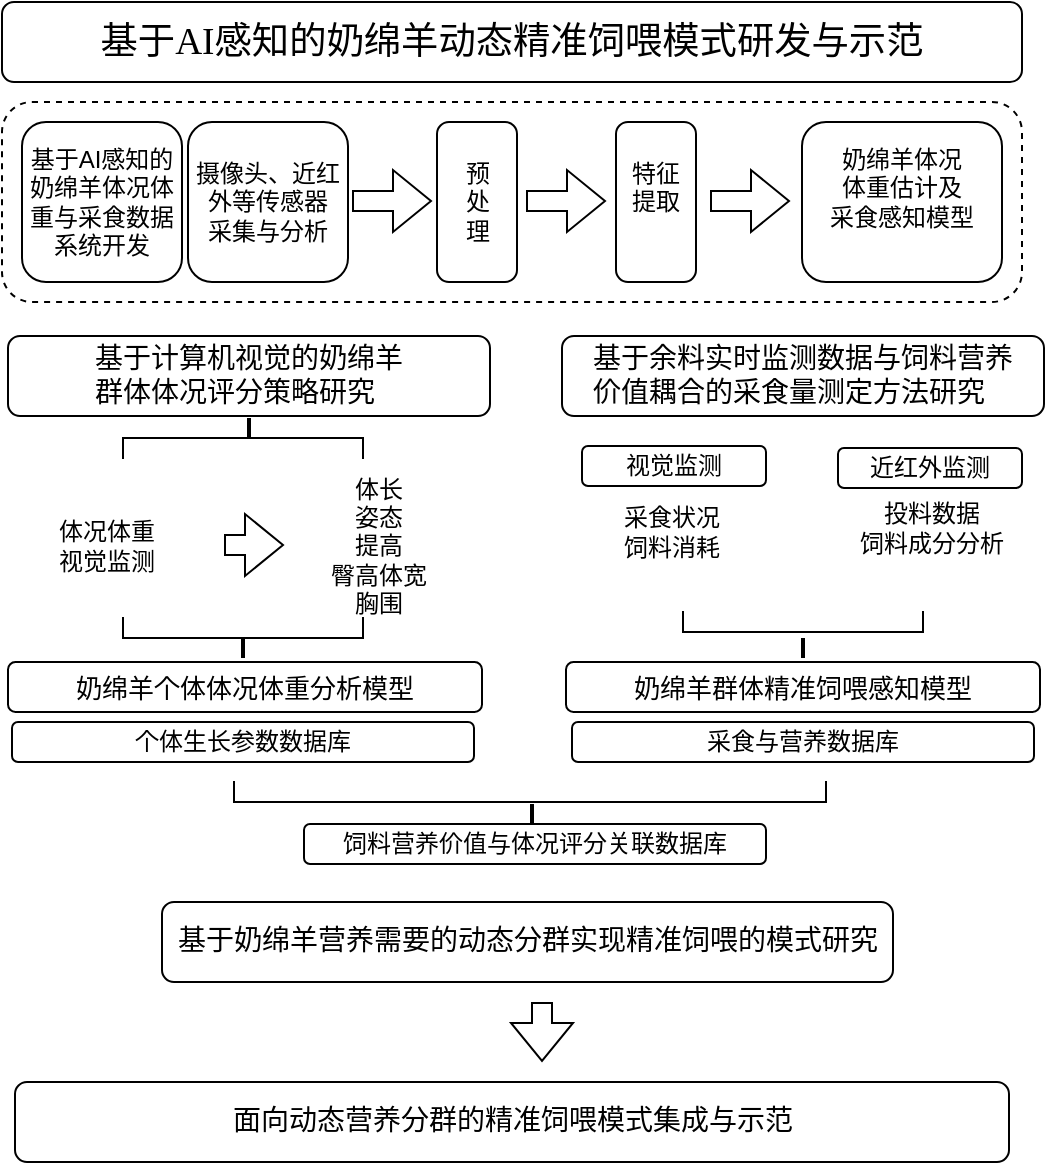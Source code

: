 <mxfile version="28.2.0">
  <diagram name="第 1 页" id="F09gpnXzHeWmiZ6hPY9C">
    <mxGraphModel dx="976" dy="629" grid="1" gridSize="10" guides="1" tooltips="1" connect="1" arrows="1" fold="1" page="1" pageScale="1" pageWidth="827" pageHeight="1169" math="0" shadow="0">
      <root>
        <mxCell id="0" />
        <mxCell id="1" parent="0" />
        <mxCell id="joFo4KZcXho3cn5Qakog-1" value="&lt;p style=&quot;margin: 0pt 0pt 0.0pt; text-align: justify; font-family: Calibri; font-size: 10.5pt;&quot; class=&quot;MsoNormal&quot;&gt;&lt;span style=&quot;font-family: 楷体; font-size: 14pt;&quot;&gt;&lt;font face=&quot;楷体&quot;&gt;基于&lt;/font&gt;&lt;font face=&quot;楷体&quot;&gt;AI感知的奶绵羊动态精准饲喂模式研发与示范&lt;/font&gt;&lt;/span&gt;&lt;/p&gt;" style="rounded=1;whiteSpace=wrap;html=1;" vertex="1" parent="1">
          <mxGeometry x="170" y="20" width="510" height="40" as="geometry" />
        </mxCell>
        <mxCell id="joFo4KZcXho3cn5Qakog-2" value="&lt;p style=&quot;margin: 0pt 0pt 0.0pt; text-align: justify; font-family: &amp;quot;Times New Roman&amp;quot;;&quot; class=&quot;MsoNormal&quot;&gt;&lt;span style=&quot;font-family: 宋体;&quot;&gt;&lt;font style=&quot;font-size: 14px;&quot;&gt;基于计算机视觉的奶绵&lt;/font&gt;&lt;/span&gt;&lt;span style=&quot;background-color: transparent; color: light-dark(rgb(0, 0, 0), rgb(255, 255, 255)); font-family: 宋体;&quot;&gt;&lt;font style=&quot;font-size: 14px;&quot;&gt;羊&lt;/font&gt;&lt;/span&gt;&lt;/p&gt;&lt;p style=&quot;margin: 0pt 0pt 0.0pt; text-align: justify; font-family: &amp;quot;Times New Roman&amp;quot;;&quot; class=&quot;MsoNormal&quot;&gt;&lt;span style=&quot;background-color: transparent; color: light-dark(rgb(0, 0, 0), rgb(255, 255, 255)); font-family: 宋体;&quot;&gt;&lt;font style=&quot;font-size: 14px;&quot;&gt;群体&lt;/font&gt;&lt;/span&gt;&lt;span style=&quot;background-color: transparent; color: light-dark(rgb(0, 0, 0), rgb(255, 255, 255)); font-family: 宋体; font-size: 14px;&quot;&gt;体况评分策略研究&lt;/span&gt;&lt;/p&gt;" style="rounded=1;whiteSpace=wrap;html=1;" vertex="1" parent="1">
          <mxGeometry x="173" y="187" width="241" height="40" as="geometry" />
        </mxCell>
        <mxCell id="joFo4KZcXho3cn5Qakog-3" value="&lt;p style=&quot;margin: 0pt 0pt 0.0pt; text-align: justify; font-family: &amp;quot;Times New Roman&amp;quot;;&quot; class=&quot;MsoNormal&quot;&gt;&lt;span style=&quot;font-family: 宋体;&quot;&gt;&lt;font style=&quot;font-size: 14px;&quot;&gt;基于余料实时监测数据与&lt;/font&gt;&lt;/span&gt;&lt;span style=&quot;font-size: 14px; font-family: 宋体; background-color: transparent; color: light-dark(rgb(0, 0, 0), rgb(255, 255, 255));&quot;&gt;饲料&lt;/span&gt;&lt;span style=&quot;background-color: transparent; color: light-dark(rgb(0, 0, 0), rgb(255, 255, 255)); font-family: 宋体; font-size: 14px;&quot;&gt;营养&lt;/span&gt;&lt;/p&gt;&lt;p style=&quot;margin: 0pt 0pt 0.0pt; text-align: justify; font-family: &amp;quot;Times New Roman&amp;quot;;&quot; class=&quot;MsoNormal&quot;&gt;&lt;span style=&quot;background-color: transparent; color: light-dark(rgb(0, 0, 0), rgb(255, 255, 255)); font-family: 宋体; font-size: 14px;&quot;&gt;价值耦合&lt;/span&gt;&lt;span style=&quot;background-color: transparent; color: light-dark(rgb(0, 0, 0), rgb(255, 255, 255)); font-family: 宋体; font-size: 14px;&quot;&gt;的采食量测定方法研究&lt;/span&gt;&lt;/p&gt;" style="rounded=1;whiteSpace=wrap;html=1;" vertex="1" parent="1">
          <mxGeometry x="450" y="187" width="241" height="40" as="geometry" />
        </mxCell>
        <mxCell id="joFo4KZcXho3cn5Qakog-4" value="&lt;p style=&quot;margin: 0pt 0pt 0.0pt; text-align: justify; font-family: &amp;quot;Times New Roman&amp;quot;;&quot; class=&quot;MsoNormal&quot;&gt;&lt;span style=&quot;font-family: 宋体;&quot;&gt;&lt;font style=&quot;font-size: 14px;&quot;&gt;基于奶绵羊营养需要的动态分群实现精准饲喂的模式研究&lt;/font&gt;&lt;/span&gt;&lt;/p&gt;" style="rounded=1;whiteSpace=wrap;html=1;" vertex="1" parent="1">
          <mxGeometry x="250" y="470" width="365.5" height="40" as="geometry" />
        </mxCell>
        <mxCell id="joFo4KZcXho3cn5Qakog-5" value="&lt;p style=&quot;margin: 0pt 0pt 0.0pt; text-align: justify; font-family: &amp;quot;Times New Roman&amp;quot;;&quot; class=&quot;MsoNormal&quot;&gt;&lt;span style=&quot;font-family: 宋体;&quot;&gt;&lt;font style=&quot;font-size: 14px;&quot;&gt;面向动态营养分群的精准饲喂模式集成与示范&lt;/font&gt;&lt;/span&gt;&lt;/p&gt;" style="rounded=1;whiteSpace=wrap;html=1;" vertex="1" parent="1">
          <mxGeometry x="176.5" y="560" width="497" height="40" as="geometry" />
        </mxCell>
        <mxCell id="joFo4KZcXho3cn5Qakog-6" value="&lt;div&gt;&lt;br&gt;&lt;/div&gt;&lt;div&gt;&lt;br&gt;&lt;/div&gt;采食状况&lt;div&gt;饲料消耗&lt;/div&gt;&lt;div&gt;&lt;br&gt;&lt;div&gt;&lt;br&gt;&lt;/div&gt;&lt;/div&gt;" style="rounded=0;whiteSpace=wrap;html=1;strokeColor=none;" vertex="1" parent="1">
          <mxGeometry x="460" y="246" width="90" height="77" as="geometry" />
        </mxCell>
        <mxCell id="joFo4KZcXho3cn5Qakog-8" value="&lt;div&gt;&lt;div&gt;体况体重&lt;/div&gt;&lt;/div&gt;&lt;div&gt;视觉监测&lt;/div&gt;" style="rounded=0;whiteSpace=wrap;html=1;strokeColor=none;" vertex="1" parent="1">
          <mxGeometry x="175" y="242" width="95" height="100" as="geometry" />
        </mxCell>
        <mxCell id="joFo4KZcXho3cn5Qakog-9" value="" style="rounded=1;whiteSpace=wrap;html=1;dashed=1;" vertex="1" parent="1">
          <mxGeometry x="170" y="70" width="510" height="100" as="geometry" />
        </mxCell>
        <mxCell id="joFo4KZcXho3cn5Qakog-10" value="基于AI感知的奶绵羊体况体重与采食数据系统开发" style="rounded=1;whiteSpace=wrap;html=1;" vertex="1" parent="1">
          <mxGeometry x="180" y="80" width="80" height="80" as="geometry" />
        </mxCell>
        <mxCell id="joFo4KZcXho3cn5Qakog-11" value="摄像头、近红外等传感器&lt;br&gt;&lt;div&gt;采集&lt;span style=&quot;background-color: transparent; color: light-dark(rgb(0, 0, 0), rgb(255, 255, 255));&quot;&gt;与分析&lt;/span&gt;&lt;/div&gt;" style="rounded=1;whiteSpace=wrap;html=1;" vertex="1" parent="1">
          <mxGeometry x="263" y="80" width="80" height="80" as="geometry" />
        </mxCell>
        <mxCell id="joFo4KZcXho3cn5Qakog-12" value="预&lt;div&gt;处&lt;/div&gt;&lt;div&gt;理&lt;/div&gt;" style="rounded=1;whiteSpace=wrap;html=1;" vertex="1" parent="1">
          <mxGeometry x="387.5" y="80" width="40" height="80" as="geometry" />
        </mxCell>
        <mxCell id="joFo4KZcXho3cn5Qakog-13" value="特征&lt;div&gt;提取&lt;br&gt;&lt;div&gt;&lt;br&gt;&lt;/div&gt;&lt;/div&gt;" style="rounded=1;whiteSpace=wrap;html=1;flipH=0;flipV=0;horizontal=1;fontStyle=0;verticalAlign=middle;" vertex="1" parent="1">
          <mxGeometry x="477" y="80" width="40" height="80" as="geometry" />
        </mxCell>
        <mxCell id="joFo4KZcXho3cn5Qakog-14" value="&lt;span style=&quot;background-color: transparent; color: light-dark(rgb(0, 0, 0), rgb(255, 255, 255));&quot;&gt;奶绵羊&lt;/span&gt;&lt;span style=&quot;background-color: transparent; color: light-dark(rgb(0, 0, 0), rgb(255, 255, 255));&quot;&gt;体况&lt;/span&gt;&lt;div&gt;&lt;span style=&quot;background-color: transparent; color: light-dark(rgb(0, 0, 0), rgb(255, 255, 255));&quot;&gt;体重估计及&lt;/span&gt;&lt;/div&gt;&lt;div&gt;&lt;span style=&quot;background-color: transparent; color: light-dark(rgb(0, 0, 0), rgb(255, 255, 255));&quot;&gt;采食感知模型&lt;/span&gt;&lt;/div&gt;&lt;div&gt;&lt;div&gt;&lt;br&gt;&lt;/div&gt;&lt;/div&gt;" style="rounded=1;whiteSpace=wrap;html=1;flipH=0;flipV=0;horizontal=1;fontStyle=0;verticalAlign=middle;" vertex="1" parent="1">
          <mxGeometry x="570" y="80" width="100" height="80" as="geometry" />
        </mxCell>
        <mxCell id="joFo4KZcXho3cn5Qakog-23" value="" style="shape=flexArrow;endArrow=classic;html=1;rounded=0;" edge="1" parent="1">
          <mxGeometry width="50" height="50" relative="1" as="geometry">
            <mxPoint x="524" y="119.5" as="sourcePoint" />
            <mxPoint x="564" y="119.5" as="targetPoint" />
          </mxGeometry>
        </mxCell>
        <mxCell id="joFo4KZcXho3cn5Qakog-24" value="" style="shape=flexArrow;endArrow=classic;html=1;rounded=0;" edge="1" parent="1">
          <mxGeometry width="50" height="50" relative="1" as="geometry">
            <mxPoint x="432" y="119.5" as="sourcePoint" />
            <mxPoint x="472" y="119.5" as="targetPoint" />
          </mxGeometry>
        </mxCell>
        <mxCell id="joFo4KZcXho3cn5Qakog-25" value="" style="shape=flexArrow;endArrow=classic;html=1;rounded=0;" edge="1" parent="1">
          <mxGeometry width="50" height="50" relative="1" as="geometry">
            <mxPoint x="345" y="119.5" as="sourcePoint" />
            <mxPoint x="385" y="119.5" as="targetPoint" />
          </mxGeometry>
        </mxCell>
        <mxCell id="joFo4KZcXho3cn5Qakog-26" value="&lt;div&gt;&lt;br&gt;&lt;/div&gt;&lt;div&gt;投料数据&lt;/div&gt;&lt;div&gt;饲料成分分析&lt;br&gt;&lt;div&gt;&lt;br&gt;&lt;/div&gt;&lt;/div&gt;" style="rounded=0;whiteSpace=wrap;html=1;strokeColor=none;" vertex="1" parent="1">
          <mxGeometry x="590" y="244" width="90" height="77" as="geometry" />
        </mxCell>
        <mxCell id="joFo4KZcXho3cn5Qakog-27" value="视觉监测" style="rounded=1;whiteSpace=wrap;html=1;" vertex="1" parent="1">
          <mxGeometry x="460" y="242" width="92" height="20" as="geometry" />
        </mxCell>
        <mxCell id="joFo4KZcXho3cn5Qakog-28" value="近红外监测" style="rounded=1;whiteSpace=wrap;html=1;" vertex="1" parent="1">
          <mxGeometry x="588" y="243" width="92" height="20" as="geometry" />
        </mxCell>
        <mxCell id="joFo4KZcXho3cn5Qakog-29" value="采食与营养数据库" style="rounded=1;whiteSpace=wrap;html=1;" vertex="1" parent="1">
          <mxGeometry x="455" y="380" width="231" height="20" as="geometry" />
        </mxCell>
        <mxCell id="joFo4KZcXho3cn5Qakog-30" value="个体生长参数数据库" style="rounded=1;whiteSpace=wrap;html=1;" vertex="1" parent="1">
          <mxGeometry x="175" y="380" width="231" height="20" as="geometry" />
        </mxCell>
        <mxCell id="joFo4KZcXho3cn5Qakog-31" value="" style="shape=partialRectangle;whiteSpace=wrap;html=1;bottom=1;right=1;left=1;top=0;fillColor=none;routingCenterX=-0.5;rotation=-180;direction=west;" vertex="1" parent="1">
          <mxGeometry x="286" y="410" width="296" height="10" as="geometry" />
        </mxCell>
        <mxCell id="joFo4KZcXho3cn5Qakog-32" value="" style="line;strokeWidth=2;direction=south;html=1;" vertex="1" parent="1">
          <mxGeometry x="430" y="421" width="10" height="10" as="geometry" />
        </mxCell>
        <mxCell id="joFo4KZcXho3cn5Qakog-33" value="饲料营养价值与体况评分关联数据库" style="rounded=1;whiteSpace=wrap;html=1;" vertex="1" parent="1">
          <mxGeometry x="321" y="431" width="231" height="20" as="geometry" />
        </mxCell>
        <mxCell id="joFo4KZcXho3cn5Qakog-34" value="" style="shape=flexArrow;endArrow=classic;html=1;rounded=0;" edge="1" parent="1">
          <mxGeometry width="50" height="50" relative="1" as="geometry">
            <mxPoint x="440" y="520" as="sourcePoint" />
            <mxPoint x="440" y="550" as="targetPoint" />
          </mxGeometry>
        </mxCell>
        <mxCell id="joFo4KZcXho3cn5Qakog-35" value="&lt;p style=&quot;margin: 0pt 0pt 0.0pt; text-align: justify;&quot; class=&quot;MsoNormal&quot;&gt;&lt;font face=&quot;宋体&quot;&gt;&lt;span style=&quot;font-size: 13px;&quot;&gt;奶绵羊个体体况体重分析模型&lt;/span&gt;&lt;/font&gt;&lt;/p&gt;" style="rounded=1;whiteSpace=wrap;html=1;" vertex="1" parent="1">
          <mxGeometry x="173" y="350" width="237" height="25" as="geometry" />
        </mxCell>
        <mxCell id="joFo4KZcXho3cn5Qakog-36" value="&lt;p style=&quot;margin: 0pt 0pt 0.0pt; text-align: justify;&quot; class=&quot;MsoNormal&quot;&gt;&lt;font face=&quot;宋体&quot;&gt;&lt;span style=&quot;font-size: 13px;&quot;&gt;奶绵羊群体精准饲喂感知模型&lt;/span&gt;&lt;/font&gt;&lt;/p&gt;" style="rounded=1;whiteSpace=wrap;html=1;" vertex="1" parent="1">
          <mxGeometry x="452" y="350" width="237" height="25" as="geometry" />
        </mxCell>
        <mxCell id="joFo4KZcXho3cn5Qakog-37" value="" style="shape=partialRectangle;whiteSpace=wrap;html=1;bottom=1;right=1;left=1;top=0;fillColor=none;routingCenterX=-0.5;rotation=-180;direction=west;" vertex="1" parent="1">
          <mxGeometry x="510.5" y="325" width="120" height="10" as="geometry" />
        </mxCell>
        <mxCell id="joFo4KZcXho3cn5Qakog-38" value="" style="line;strokeWidth=2;direction=south;html=1;" vertex="1" parent="1">
          <mxGeometry x="565.5" y="338" width="10" height="10" as="geometry" />
        </mxCell>
        <mxCell id="joFo4KZcXho3cn5Qakog-39" value="&lt;div&gt;&lt;span style=&quot;background-color: transparent; color: light-dark(rgb(0, 0, 0), rgb(255, 255, 255));&quot;&gt;体长&lt;/span&gt;&lt;/div&gt;&lt;div&gt;姿态&lt;/div&gt;&lt;div&gt;提高&lt;/div&gt;&lt;div&gt;臀高体宽&lt;/div&gt;&lt;div&gt;胸围&lt;/div&gt;" style="rounded=0;whiteSpace=wrap;html=1;strokeColor=none;" vertex="1" parent="1">
          <mxGeometry x="311" y="242" width="95" height="100" as="geometry" />
        </mxCell>
        <mxCell id="joFo4KZcXho3cn5Qakog-40" value="" style="shape=partialRectangle;whiteSpace=wrap;html=1;bottom=1;right=1;left=1;top=0;fillColor=none;routingCenterX=-0.5;rotation=-180;" vertex="1" parent="1">
          <mxGeometry x="230.5" y="238" width="120" height="10" as="geometry" />
        </mxCell>
        <mxCell id="joFo4KZcXho3cn5Qakog-41" value="" style="line;strokeWidth=2;direction=south;html=1;" vertex="1" parent="1">
          <mxGeometry x="288.5" y="228" width="10" height="10" as="geometry" />
        </mxCell>
        <mxCell id="joFo4KZcXho3cn5Qakog-42" value="" style="shape=flexArrow;endArrow=classic;html=1;rounded=0;" edge="1" parent="1">
          <mxGeometry width="50" height="50" relative="1" as="geometry">
            <mxPoint x="281" y="291.5" as="sourcePoint" />
            <mxPoint x="311" y="291.5" as="targetPoint" />
          </mxGeometry>
        </mxCell>
        <mxCell id="joFo4KZcXho3cn5Qakog-43" value="" style="shape=partialRectangle;whiteSpace=wrap;html=1;bottom=1;right=1;left=1;top=0;fillColor=none;routingCenterX=-0.5;rotation=-180;direction=west;" vertex="1" parent="1">
          <mxGeometry x="230.5" y="328" width="120" height="10" as="geometry" />
        </mxCell>
        <mxCell id="joFo4KZcXho3cn5Qakog-44" value="" style="line;strokeWidth=2;direction=south;html=1;" vertex="1" parent="1">
          <mxGeometry x="285.5" y="338" width="10" height="10" as="geometry" />
        </mxCell>
      </root>
    </mxGraphModel>
  </diagram>
</mxfile>
